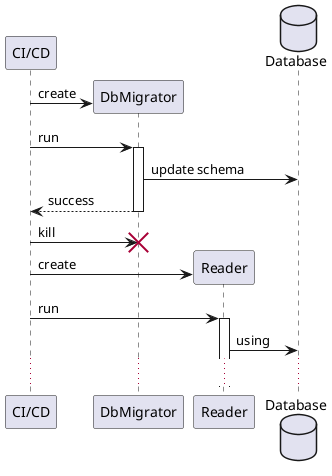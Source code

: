 @startuml

participant "CI/CD" as ci
participant DbMigrator as migrator
participant Reader as reader
database Database

ci -> migrator **: create
    ci -> migrator ++: run
        migrator -> Database: update schema
    return success
ci -> migrator !!: kill

ci -> reader **: create
    ci -> reader ++: run
        reader -> Database: using
...

@enduml